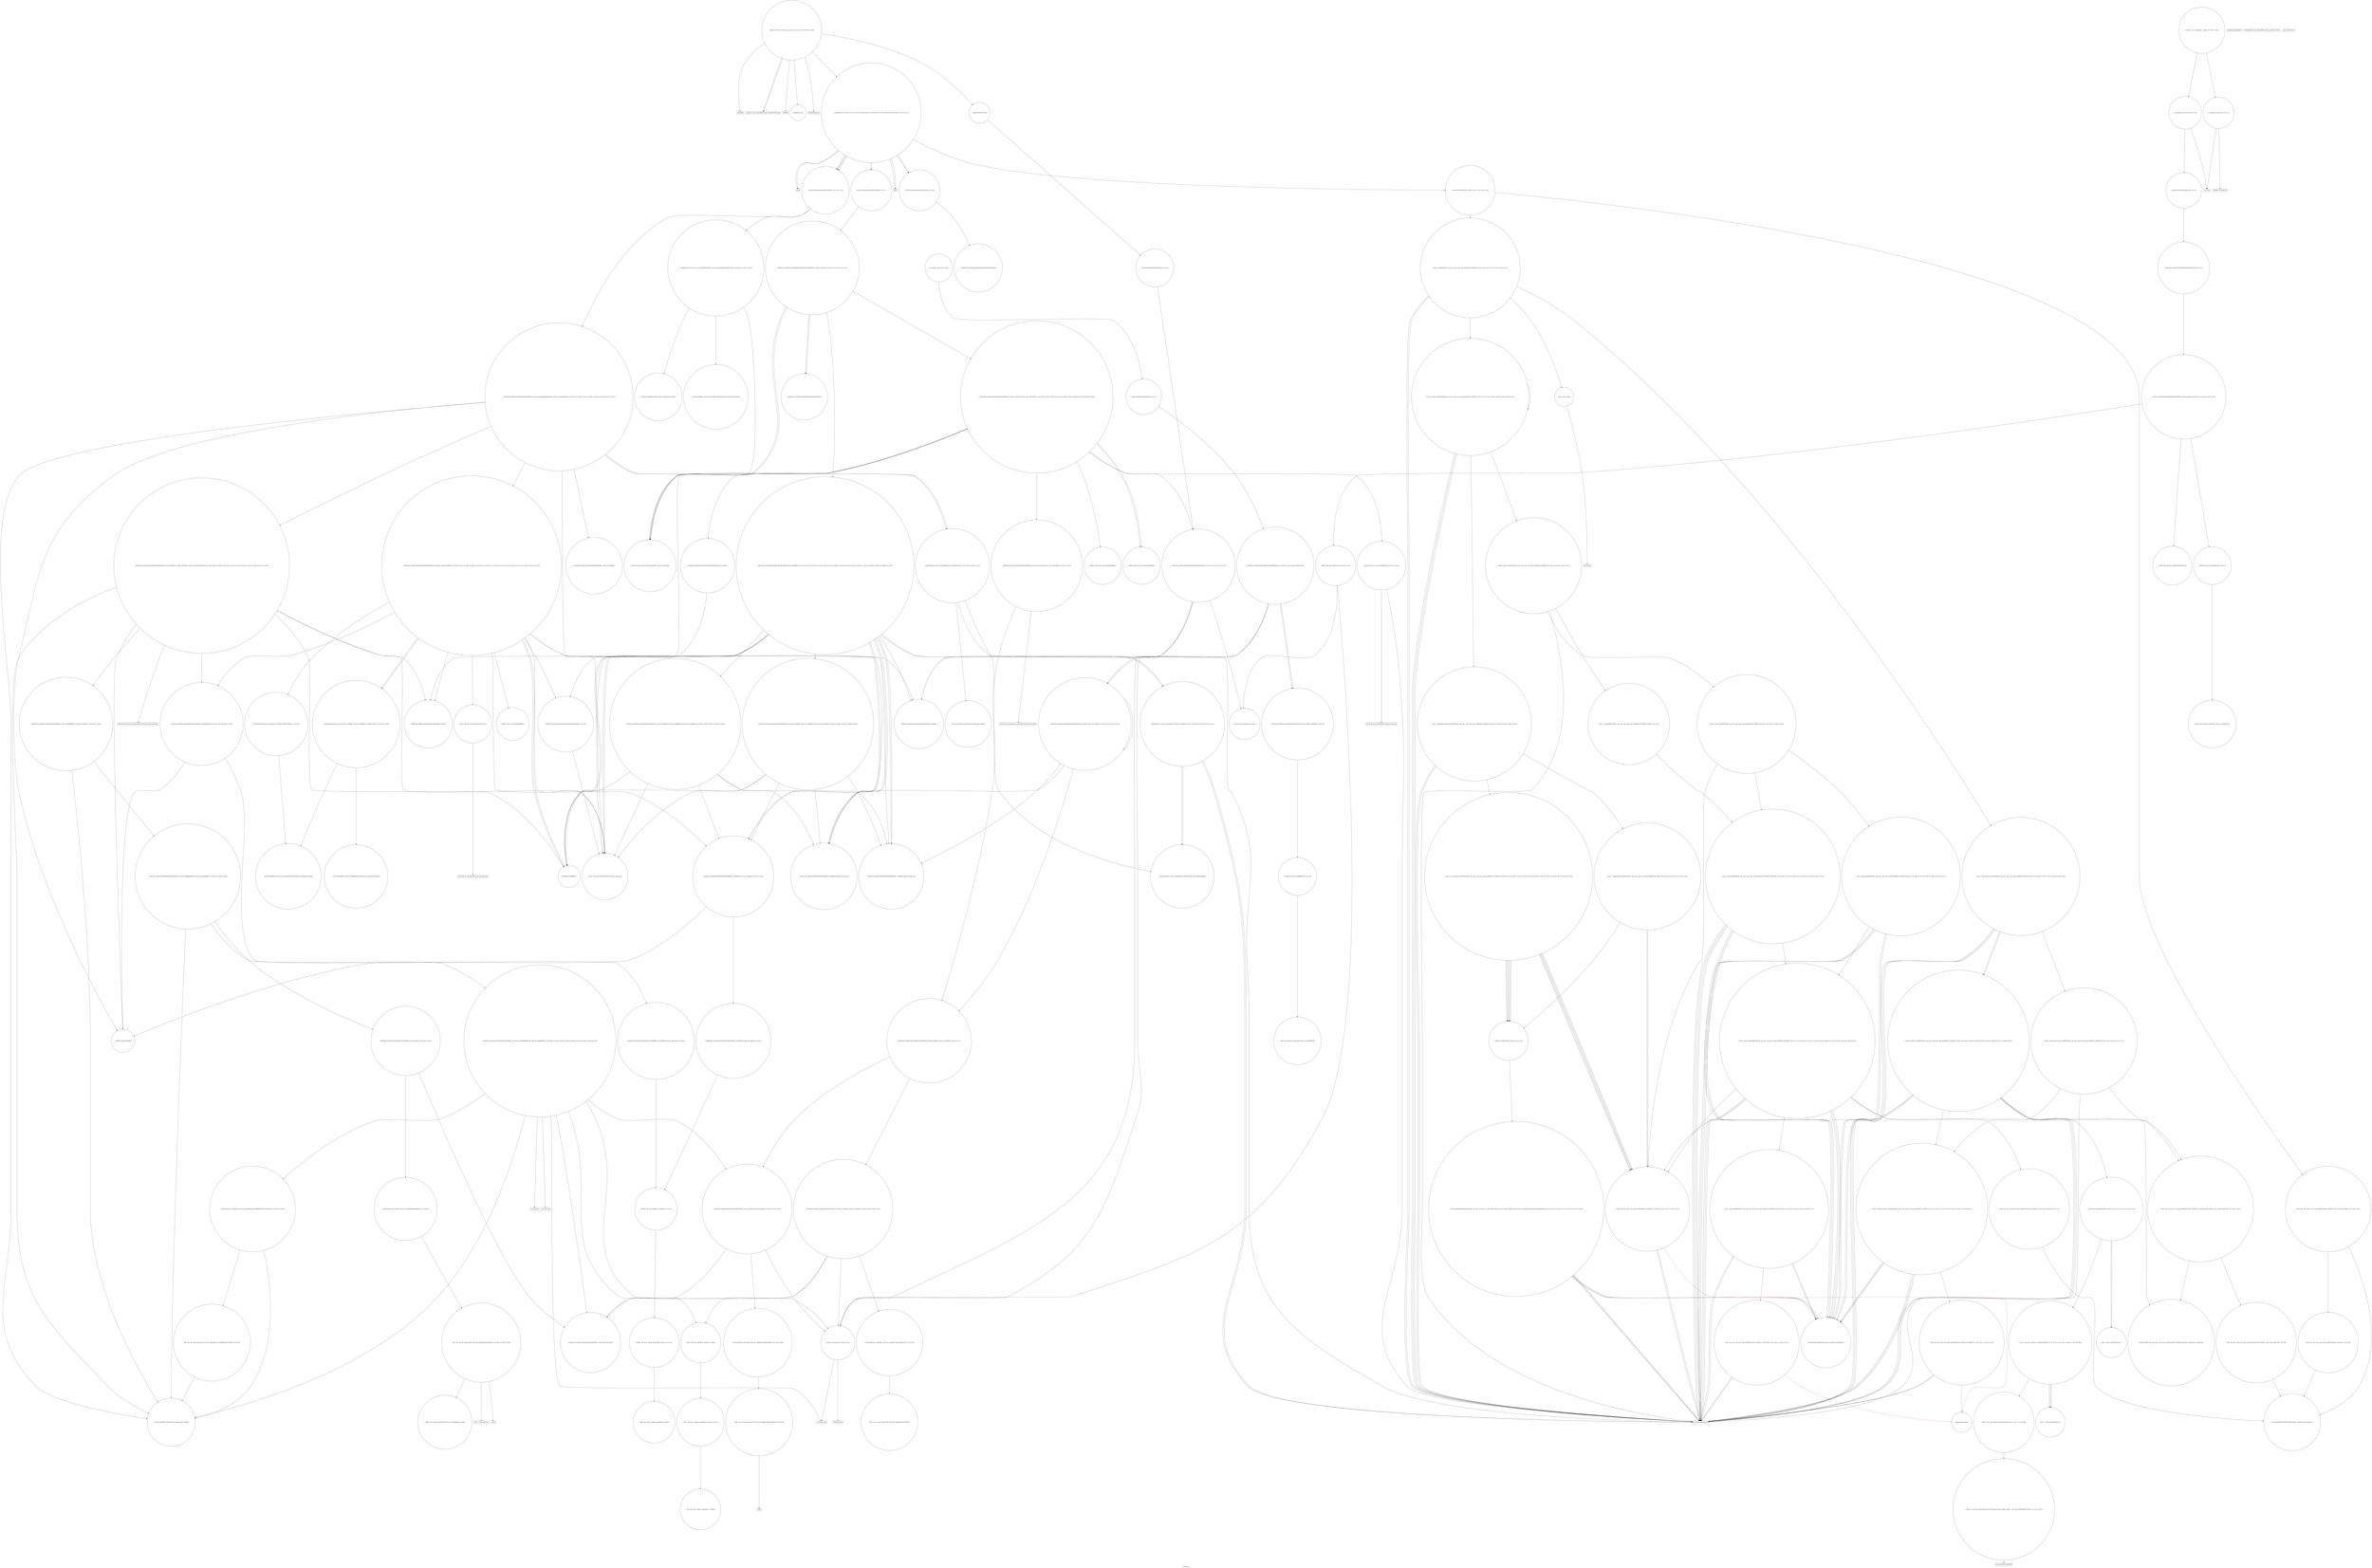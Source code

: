 digraph "Call Graph" {
	label="Call Graph";

	Node0x5582ace4de60 [shape=record,shape=circle,label="{__cxx_global_var_init|{<s0>1|<s1>2}}"];
	Node0x5582ace4de60:s0 -> Node0x5582ace4dee0[color=black];
	Node0x5582ace4de60:s1 -> Node0x5582ad24ed00[color=black];
	Node0x5582ad2528a0 [shape=record,shape=circle,label="{_ZSt12__niter_baseIP5FTimeET_S2_}"];
	Node0x5582ad24ef00 [shape=record,shape=circle,label="{_ZNSt3setIiSt4lessIiESaIiEED2Ev|{<s0>7}}"];
	Node0x5582ad24ef00:s0 -> Node0x5582ad24fd80[color=black];
	Node0x5582ad250400 [shape=record,shape=circle,label="{_ZNSt4pairISt23_Rb_tree_const_iteratorIiEbEC2IRSt17_Rb_tree_iteratorIiERbLb1EEEOT_OT0_|{<s0>203|<s1>204|<s2>205}}"];
	Node0x5582ad250400:s0 -> Node0x5582ad2550c0[color=black];
	Node0x5582ad250400:s1 -> Node0x5582ad255140[color=black];
	Node0x5582ad250400:s2 -> Node0x5582ad2551c0[color=black];
	Node0x5582ad24f280 [shape=record,shape=circle,label="{_ZSt4sortIP5FTimePFbS0_S0_EEvT_S4_T0_|{<s0>23|<s1>24}}"];
	Node0x5582ad24f280:s0 -> Node0x5582ad2518a0[color=black];
	Node0x5582ad24f280:s1 -> Node0x5582ad251820[color=black];
	Node0x5582ad250780 [shape=record,shape=circle,label="{_ZNSt17_Rb_tree_iteratorIiEC2EPSt18_Rb_tree_node_base}"];
	Node0x5582ad24f600 [shape=record,shape=Mrecord,label="{_ZStlsISt11char_traitsIcEERSt13basic_ostreamIcT_ES5_PKc}"];
	Node0x5582ad250b00 [shape=record,shape=circle,label="{_ZNSt17_Rb_tree_iteratorIiEmmEv|{<s0>237}}"];
	Node0x5582ad250b00:s0 -> Node0x5582ad250f80[color=black];
	Node0x5582ad24f980 [shape=record,shape=circle,label="{_ZNSt20_Rb_tree_key_compareISt4lessIiEEC2Ev}"];
	Node0x5582ad250e80 [shape=record,shape=circle,label="{_ZSt7forwardIRPSt13_Rb_tree_nodeIiEEOT_RNSt16remove_referenceIS4_E4typeE}"];
	Node0x5582ad24fd00 [shape=record,shape=Mrecord,label="{_ZSt9terminatev}"];
	Node0x5582ad251200 [shape=record,shape=circle,label="{_ZNSt8_Rb_treeIiiSt9_IdentityIiESt4lessIiESaIiEE11_M_get_nodeEv|{<s0>250|<s1>251}}"];
	Node0x5582ad251200:s0 -> Node0x5582ad250280[color=black];
	Node0x5582ad251200:s1 -> Node0x5582ad251300[color=black];
	Node0x5582ad250080 [shape=record,shape=circle,label="{_ZNSt8_Rb_treeIiiSt9_IdentityIiESt4lessIiESaIiEE12_M_drop_nodeEPSt13_Rb_tree_nodeIiE|{<s0>56|<s1>57}}"];
	Node0x5582ad250080:s0 -> Node0x5582ad250100[color=black];
	Node0x5582ad250080:s1 -> Node0x5582ad250180[color=black];
	Node0x5582ad254dc0 [shape=record,shape=circle,label="{_ZNSt16allocator_traitsISaISt13_Rb_tree_nodeIiEEE9constructIiJRKiEEEvRS2_PT_DpOT0_|{<s0>265|<s1>266}}"];
	Node0x5582ad254dc0:s0 -> Node0x5582ad250680[color=black];
	Node0x5582ad254dc0:s1 -> Node0x5582ad254f40[color=black];
	Node0x5582ad251420 [shape=record,shape=circle,label="{_ZN9__gnu_cxx16__aligned_membufIiE6_M_ptrEv|{<s0>67}}"];
	Node0x5582ad251420:s0 -> Node0x5582ad2514a0[color=black];
	Node0x5582ad255140 [shape=record,shape=circle,label="{_ZNSt23_Rb_tree_const_iteratorIiEC2ERKSt17_Rb_tree_iteratorIiE}"];
	Node0x5582ad2517a0 [shape=record,shape=circle,label="{_ZNSt8_Rb_treeIiiSt9_IdentityIiESt4lessIiESaIiEE5clearEv|{<s0>71|<s1>72|<s2>73|<s3>74}}"];
	Node0x5582ad2517a0:s0 -> Node0x5582ad24fe80[color=black];
	Node0x5582ad2517a0:s1 -> Node0x5582ad24fe00[color=black];
	Node0x5582ad2517a0:s2 -> Node0x5582ad24fb00[color=black];
	Node0x5582ad2517a0:s3 -> Node0x5582ad24fc00[color=black];
	Node0x5582ad2554c0 [shape=record,shape=circle,label="{_ZNSt8_Rb_treeIiiSt9_IdentityIiESt4lessIiESaIiEE14_M_upper_boundEPSt13_Rb_tree_nodeIiEPSt18_Rb_tree_node_baseRKi|{<s0>305|<s1>306|<s2>307|<s3>308|<s4>309}}"];
	Node0x5582ad2554c0:s0 -> Node0x5582ad250900[color=black];
	Node0x5582ad2554c0:s1 -> Node0x5582ad250880[color=black];
	Node0x5582ad2554c0:s2 -> Node0x5582ad250000[color=black];
	Node0x5582ad2554c0:s3 -> Node0x5582ad24ff80[color=black];
	Node0x5582ad2554c0:s4 -> Node0x5582ad250780[color=black];
	Node0x5582ad251b20 [shape=record,shape=circle,label="{_ZSt14__partial_sortIP5FTimeN9__gnu_cxx5__ops15_Iter_comp_iterIPFbS0_S0_EEEEvT_S8_S8_T0_|{<s0>95|<s1>96|<s2>97}}"];
	Node0x5582ad251b20:s0 -> Node0x5582ad251a20[color=black];
	Node0x5582ad251b20:s1 -> Node0x5582ad251c20[color=black];
	Node0x5582ad251b20:s2 -> Node0x5582ad251ca0[color=black];
	Node0x5582ad255840 [shape=record,shape=Mrecord,label="{_ZSt28_Rb_tree_rebalance_for_erasePSt18_Rb_tree_node_baseRS_}"];
	Node0x5582ad251ea0 [shape=record,shape=circle,label="{_ZSt4moveIR5FTimeEONSt16remove_referenceIT_E4typeEOS3_}"];
	Node0x5582ad252220 [shape=record,shape=circle,label="{_ZSt22__move_median_to_firstIP5FTimeN9__gnu_cxx5__ops15_Iter_comp_iterIPFbS0_S0_EEEEvT_S8_S8_S8_T0_|{<s0>140|<s1>141|<s2>142|<s3>143|<s4>144|<s5>145|<s6>146|<s7>147|<s8>148|<s9>149|<s10>150}}"];
	Node0x5582ad252220:s0 -> Node0x5582ad251da0[color=black];
	Node0x5582ad252220:s1 -> Node0x5582ad251da0[color=black];
	Node0x5582ad252220:s2 -> Node0x5582ad252320[color=black];
	Node0x5582ad252220:s3 -> Node0x5582ad251da0[color=black];
	Node0x5582ad252220:s4 -> Node0x5582ad252320[color=black];
	Node0x5582ad252220:s5 -> Node0x5582ad252320[color=black];
	Node0x5582ad252220:s6 -> Node0x5582ad251da0[color=black];
	Node0x5582ad252220:s7 -> Node0x5582ad252320[color=black];
	Node0x5582ad252220:s8 -> Node0x5582ad251da0[color=black];
	Node0x5582ad252220:s9 -> Node0x5582ad252320[color=black];
	Node0x5582ad252220:s10 -> Node0x5582ad252320[color=black];
	Node0x5582ad2525a0 [shape=record,shape=circle,label="{_ZSt13move_backwardIP5FTimeS1_ET0_T_S3_S2_|{<s0>173|<s1>174|<s2>175}}"];
	Node0x5582ad2525a0:s0 -> Node0x5582ad2527a0[color=black];
	Node0x5582ad2525a0:s1 -> Node0x5582ad2527a0[color=black];
	Node0x5582ad2525a0:s2 -> Node0x5582ad252720[color=black];
	Node0x5582ace4dee0 [shape=record,shape=Mrecord,label="{_ZNSt8ios_base4InitC1Ev}"];
	Node0x5582ad252920 [shape=record,shape=circle,label="{_ZNSt20__copy_move_backwardILb1ELb1ESt26random_access_iterator_tagE13__copy_move_bI5FTimeEEPT_PKS4_S7_S5_|{<s0>190}}"];
	Node0x5582ad252920:s0 -> Node0x5582ad2529a0[color=black];
	Node0x5582ad24ef80 [shape=record,shape=circle,label="{_Z8comparez5FTimeS_}"];
	Node0x5582ad250480 [shape=record,shape=circle,label="{_ZNSt8_Rb_treeIiiSt9_IdentityIiESt4lessIiESaIiEE24_M_get_insert_unique_posERKi|{<s0>206|<s1>207|<s2>208|<s3>209|<s4>210|<s5>211|<s6>212|<s7>213|<s8>214|<s9>215|<s10>216|<s11>217|<s12>218|<s13>219|<s14>220}}"];
	Node0x5582ad250480:s0 -> Node0x5582ad24fe80[color=black];
	Node0x5582ad250480:s1 -> Node0x5582ad250800[color=black];
	Node0x5582ad250480:s2 -> Node0x5582ad250900[color=black];
	Node0x5582ad250480:s3 -> Node0x5582ad250880[color=black];
	Node0x5582ad250480:s4 -> Node0x5582ad250000[color=black];
	Node0x5582ad250480:s5 -> Node0x5582ad24ff80[color=black];
	Node0x5582ad250480:s6 -> Node0x5582ad250780[color=black];
	Node0x5582ad250480:s7 -> Node0x5582ad250a00[color=black];
	Node0x5582ad250480:s8 -> Node0x5582ad250980[color=black];
	Node0x5582ad250480:s9 -> Node0x5582ad250a80[color=black];
	Node0x5582ad250480:s10 -> Node0x5582ad250b00[color=black];
	Node0x5582ad250480:s11 -> Node0x5582ad250b80[color=black];
	Node0x5582ad250480:s12 -> Node0x5582ad250880[color=black];
	Node0x5582ad250480:s13 -> Node0x5582ad250a80[color=black];
	Node0x5582ad250480:s14 -> Node0x5582ad250c00[color=black];
	Node0x5582ad24f300 [shape=record,shape=circle,label="{_ZNSt3setIiSt4lessIiESaIiEE6insertERKi|{<s0>25|<s1>26}}"];
	Node0x5582ad24f300:s0 -> Node0x5582ad250380[color=black];
	Node0x5582ad24f300:s1 -> Node0x5582ad250400[color=black];
	Node0x5582ad250800 [shape=record,shape=circle,label="{_ZNSt8_Rb_treeIiiSt9_IdentityIiESt4lessIiESaIiEE6_M_endEv}"];
	Node0x5582ad24f680 [shape=record,shape=Mrecord,label="{_ZNSolsEi}"];
	Node0x5582ad250b80 [shape=record,shape=circle,label="{_ZNSt8_Rb_treeIiiSt9_IdentityIiESt4lessIiESaIiEE6_S_keyEPKSt18_Rb_tree_node_base|{<s0>238|<s1>239}}"];
	Node0x5582ad250b80:s0 -> Node0x5582ad251000[color=black];
	Node0x5582ad250b80:s1 -> Node0x5582ad250500[color=black];
	Node0x5582ad24fa00 [shape=record,shape=circle,label="{_ZNSt15_Rb_tree_headerC2Ev|{<s0>42|<s1>43}}"];
	Node0x5582ad24fa00:s0 -> Node0x5582ad24fb00[color=black];
	Node0x5582ad24fa00:s1 -> Node0x5582ad24fc00[color=black];
	Node0x5582ad250f00 [shape=record,shape=circle,label="{_ZSt7forwardIRPSt18_Rb_tree_node_baseEOT_RNSt16remove_referenceIS3_E4typeE}"];
	Node0x5582ad24fd80 [shape=record,shape=circle,label="{_ZNSt8_Rb_treeIiiSt9_IdentityIiESt4lessIiESaIiEED2Ev|{<s0>46|<s1>47|<s2>48|<s3>49|<s4>50}}"];
	Node0x5582ad24fd80:s0 -> Node0x5582ad24fe80[color=black];
	Node0x5582ad24fd80:s1 -> Node0x5582ad24fe00[color=black];
	Node0x5582ad24fd80:s2 -> Node0x5582ad24ff00[color=black];
	Node0x5582ad24fd80:s3 -> Node0x5582ad24ff00[color=black];
	Node0x5582ad24fd80:s4 -> Node0x5582ad24fc00[color=black];
	Node0x5582ad251280 [shape=record,shape=circle,label="{_ZNSt8_Rb_treeIiiSt9_IdentityIiESt4lessIiESaIiEE17_M_construct_nodeIJRKiEEEvPSt13_Rb_tree_nodeIiEDpOT_|{<s0>252|<s1>253|<s2>254|<s3>255|<s4>256|<s5>257|<s6>258|<s7>259|<s8>260}}"];
	Node0x5582ad251280:s0 -> Node0x5582ad250280[color=black];
	Node0x5582ad251280:s1 -> Node0x5582ad250300[color=black];
	Node0x5582ad251280:s2 -> Node0x5582ad250680[color=black];
	Node0x5582ad251280:s3 -> Node0x5582ad254dc0[color=black];
	Node0x5582ad251280:s4 -> Node0x5582ad24fc80[color=black];
	Node0x5582ad251280:s5 -> Node0x5582ad250180[color=black];
	Node0x5582ad251280:s6 -> Node0x5582ad254e40[color=black];
	Node0x5582ad251280:s7 -> Node0x5582ad254ec0[color=black];
	Node0x5582ad251280:s8 -> Node0x5582ad24fc00[color=black];
	Node0x5582ad250100 [shape=record,shape=circle,label="{_ZNSt8_Rb_treeIiiSt9_IdentityIiESt4lessIiESaIiEE15_M_destroy_nodeEPSt13_Rb_tree_nodeIiE|{<s0>58|<s1>59|<s2>60|<s3>61}}"];
	Node0x5582ad250100:s0 -> Node0x5582ad250280[color=black];
	Node0x5582ad250100:s1 -> Node0x5582ad250300[color=black];
	Node0x5582ad250100:s2 -> Node0x5582ad250200[color=black];
	Node0x5582ad250100:s3 -> Node0x5582ad24fc00[color=black];
	Node0x5582ad254e40 [shape=record,shape=Mrecord,label="{__cxa_rethrow}"];
	Node0x5582ad2514a0 [shape=record,shape=circle,label="{_ZN9__gnu_cxx16__aligned_membufIiE7_M_addrEv}"];
	Node0x5582ad2551c0 [shape=record,shape=circle,label="{_ZSt7forwardIRbEOT_RNSt16remove_referenceIS1_E4typeE}"];
	Node0x5582ad251820 [shape=record,shape=circle,label="{_ZSt6__sortIP5FTimeN9__gnu_cxx5__ops15_Iter_comp_iterIPFbS0_S0_EEEEvT_S8_T0_|{<s0>75|<s1>76|<s2>77|<s3>78|<s4>79}}"];
	Node0x5582ad251820:s0 -> Node0x5582ad2519a0[color=black];
	Node0x5582ad251820:s1 -> Node0x5582ad251a20[color=black];
	Node0x5582ad251820:s2 -> Node0x5582ad251920[color=black];
	Node0x5582ad251820:s3 -> Node0x5582ad251a20[color=black];
	Node0x5582ad251820:s4 -> Node0x5582ad251aa0[color=black];
	Node0x5582ad255540 [shape=record,shape=circle,label="{_ZNSt4pairISt17_Rb_tree_iteratorIiES1_EC2IS1_S1_Lb1EEEOT_OT0_|{<s0>310|<s1>311|<s2>312|<s3>313}}"];
	Node0x5582ad255540:s0 -> Node0x5582ad254fc0[color=black];
	Node0x5582ad255540:s1 -> Node0x5582ad251a20[color=black];
	Node0x5582ad255540:s2 -> Node0x5582ad254fc0[color=black];
	Node0x5582ad255540:s3 -> Node0x5582ad251a20[color=black];
	Node0x5582ad251ba0 [shape=record,shape=circle,label="{_ZSt27__unguarded_partition_pivotIP5FTimeN9__gnu_cxx5__ops15_Iter_comp_iterIPFbS0_S0_EEEET_S8_S8_T0_|{<s0>98|<s1>99|<s2>100|<s3>101}}"];
	Node0x5582ad251ba0:s0 -> Node0x5582ad251a20[color=black];
	Node0x5582ad251ba0:s1 -> Node0x5582ad252220[color=black];
	Node0x5582ad251ba0:s2 -> Node0x5582ad251a20[color=black];
	Node0x5582ad251ba0:s3 -> Node0x5582ad2522a0[color=black];
	Node0x5582ad2558c0 [shape=record,shape=Mrecord,label="{_ZSt18_Rb_tree_incrementPKSt18_Rb_tree_node_base}"];
	Node0x5582ad251f20 [shape=record,shape=circle,label="{_ZSt13__adjust_heapIP5FTimelS0_N9__gnu_cxx5__ops15_Iter_comp_iterIPFbS0_S0_EEEEvT_T0_S9_T1_T2_|{<s0>122|<s1>123|<s2>124|<s3>125|<s4>126|<s5>127|<s6>128|<s7>129|<s8>130|<s9>131}}"];
	Node0x5582ad251f20:s0 -> Node0x5582ad251da0[color=black];
	Node0x5582ad251f20:s1 -> Node0x5582ad251ea0[color=black];
	Node0x5582ad251f20:s2 -> Node0x5582ad251a20[color=black];
	Node0x5582ad251f20:s3 -> Node0x5582ad251ea0[color=black];
	Node0x5582ad251f20:s4 -> Node0x5582ad251a20[color=black];
	Node0x5582ad251f20:s5 -> Node0x5582ad251fa0[color=black];
	Node0x5582ad251f20:s6 -> Node0x5582ad252020[color=black];
	Node0x5582ad251f20:s7 -> Node0x5582ad251ea0[color=black];
	Node0x5582ad251f20:s8 -> Node0x5582ad251a20[color=black];
	Node0x5582ad251f20:s9 -> Node0x5582ad2520a0[color=black];
	Node0x5582ad2522a0 [shape=record,shape=circle,label="{_ZSt21__unguarded_partitionIP5FTimeN9__gnu_cxx5__ops15_Iter_comp_iterIPFbS0_S0_EEEET_S8_S8_S8_T0_|{<s0>151|<s1>152|<s2>153}}"];
	Node0x5582ad2522a0:s0 -> Node0x5582ad251da0[color=black];
	Node0x5582ad2522a0:s1 -> Node0x5582ad251da0[color=black];
	Node0x5582ad2522a0:s2 -> Node0x5582ad252320[color=black];
	Node0x5582ad252620 [shape=record,shape=circle,label="{_ZSt25__unguarded_linear_insertIP5FTimeN9__gnu_cxx5__ops14_Val_comp_iterIPFbS0_S0_EEEEvT_T0_|{<s0>176|<s1>177|<s2>178|<s3>179|<s4>180|<s5>181|<s6>182}}"];
	Node0x5582ad252620:s0 -> Node0x5582ad251ea0[color=black];
	Node0x5582ad252620:s1 -> Node0x5582ad251a20[color=black];
	Node0x5582ad252620:s2 -> Node0x5582ad252a20[color=black];
	Node0x5582ad252620:s3 -> Node0x5582ad251ea0[color=black];
	Node0x5582ad252620:s4 -> Node0x5582ad251a20[color=black];
	Node0x5582ad252620:s5 -> Node0x5582ad251ea0[color=black];
	Node0x5582ad252620:s6 -> Node0x5582ad251a20[color=black];
	Node0x5582ad24ec80 [shape=record,shape=Mrecord,label="{_ZNSt8ios_base4InitD1Ev}"];
	Node0x5582ad2529a0 [shape=record,shape=Mrecord,label="{llvm.memmove.p0i8.p0i8.i64}"];
	Node0x5582ad24f000 [shape=record,shape=circle,label="{_Z10preprocessv}"];
	Node0x5582ad250500 [shape=record,shape=circle,label="{_ZNKSt9_IdentityIiEclERKi}"];
	Node0x5582ad24f380 [shape=record,shape=Mrecord,label="{printf}"];
	Node0x5582ad250880 [shape=record,shape=circle,label="{_ZNKSt4lessIiEclERKiS2_}"];
	Node0x5582ad24f700 [shape=record,shape=Mrecord,label="{_ZNSolsEPFRSoS_E}"];
	Node0x5582ad250c00 [shape=record,shape=circle,label="{_ZNSt4pairIPSt18_Rb_tree_node_baseS1_EC2IRS1_Lb1EEEOT_RKS1_|{<s0>240}}"];
	Node0x5582ad250c00:s0 -> Node0x5582ad250f00[color=black];
	Node0x5582ad24fa80 [shape=record,shape=circle,label="{_ZN9__gnu_cxx13new_allocatorISt13_Rb_tree_nodeIiEEC2Ev}"];
	Node0x5582ad250f80 [shape=record,shape=Mrecord,label="{_ZSt18_Rb_tree_decrementPSt18_Rb_tree_node_base}"];
	Node0x5582ad24fe00 [shape=record,shape=circle,label="{_ZNSt8_Rb_treeIiiSt9_IdentityIiESt4lessIiESaIiEE8_M_eraseEPSt13_Rb_tree_nodeIiE|{<s0>51|<s1>52|<s2>53|<s3>54}}"];
	Node0x5582ad24fe00:s0 -> Node0x5582ad24ff80[color=black];
	Node0x5582ad24fe00:s1 -> Node0x5582ad24fe00[color=black];
	Node0x5582ad24fe00:s2 -> Node0x5582ad250000[color=black];
	Node0x5582ad24fe00:s3 -> Node0x5582ad250080[color=black];
	Node0x5582ad251300 [shape=record,shape=circle,label="{_ZNSt16allocator_traitsISaISt13_Rb_tree_nodeIiEEE8allocateERS2_m|{<s0>261}}"];
	Node0x5582ad251300:s0 -> Node0x5582ad254bc0[color=black];
	Node0x5582ad250180 [shape=record,shape=circle,label="{_ZNSt8_Rb_treeIiiSt9_IdentityIiESt4lessIiESaIiEE11_M_put_nodeEPSt13_Rb_tree_nodeIiE|{<s0>62|<s1>63|<s2>64}}"];
	Node0x5582ad250180:s0 -> Node0x5582ad250280[color=black];
	Node0x5582ad250180:s1 -> Node0x5582ad251520[color=black];
	Node0x5582ad250180:s2 -> Node0x5582ad24fc00[color=black];
	Node0x5582ad254ec0 [shape=record,shape=Mrecord,label="{__cxa_end_catch}"];
	Node0x5582ad251520 [shape=record,shape=circle,label="{_ZNSt16allocator_traitsISaISt13_Rb_tree_nodeIiEEE10deallocateERS2_PS1_m|{<s0>68}}"];
	Node0x5582ad251520:s0 -> Node0x5582ad2515a0[color=black];
	Node0x5582ad255240 [shape=record,shape=circle,label="{_ZNSt8_Rb_treeIiiSt9_IdentityIiESt4lessIiESaIiEE5eraseERKi|{<s0>268|<s1>269|<s2>270|<s3>271|<s4>272|<s5>273}}"];
	Node0x5582ad255240:s0 -> Node0x5582ad2552c0[color=black];
	Node0x5582ad255240:s1 -> Node0x5582ad255340[color=black];
	Node0x5582ad255240:s2 -> Node0x5582ad255140[color=black];
	Node0x5582ad255240:s3 -> Node0x5582ad255140[color=black];
	Node0x5582ad255240:s4 -> Node0x5582ad2553c0[color=black];
	Node0x5582ad255240:s5 -> Node0x5582ad255340[color=black];
	Node0x5582ad2518a0 [shape=record,shape=circle,label="{_ZN9__gnu_cxx5__ops16__iter_comp_iterIPFb5FTimeS2_EEENS0_15_Iter_comp_iterIT_EES6_|{<s0>80|<s1>81}}"];
	Node0x5582ad2518a0:s0 -> Node0x5582ad252120[color=black];
	Node0x5582ad2518a0:s1 -> Node0x5582ad252b20[color=black];
	Node0x5582ad2555c0 [shape=record,shape=circle,label="{_ZNKSt23_Rb_tree_const_iteratorIiEeqERKS0_}"];
	Node0x5582ad251c20 [shape=record,shape=circle,label="{_ZSt13__heap_selectIP5FTimeN9__gnu_cxx5__ops15_Iter_comp_iterIPFbS0_S0_EEEEvT_S8_S8_T0_|{<s0>102|<s1>103|<s2>104}}"];
	Node0x5582ad251c20:s0 -> Node0x5582ad251d20[color=black];
	Node0x5582ad251c20:s1 -> Node0x5582ad251da0[color=black];
	Node0x5582ad251c20:s2 -> Node0x5582ad251e20[color=black];
	Node0x5582ad255940 [shape=record,shape=circle,label="{_ZNKSt8_Rb_treeIiiSt9_IdentityIiESt4lessIiESaIiEE5emptyEv}"];
	Node0x5582ad251fa0 [shape=record,shape=circle,label="{_ZSt4moveIRN9__gnu_cxx5__ops15_Iter_comp_iterIPFb5FTimeS3_EEEEONSt16remove_referenceIT_E4typeEOS9_}"];
	Node0x5582ad252320 [shape=record,shape=circle,label="{_ZSt9iter_swapIP5FTimeS1_EvT_T0_|{<s0>154}}"];
	Node0x5582ad252320:s0 -> Node0x5582ad2523a0[color=black];
	Node0x5582ad2526a0 [shape=record,shape=circle,label="{_ZN9__gnu_cxx5__ops15__val_comp_iterIPFb5FTimeS2_EEENS0_14_Val_comp_iterIT_EENS0_15_Iter_comp_iterIS6_EE|{<s0>183|<s1>184}}"];
	Node0x5582ad2526a0:s0 -> Node0x5582ad251fa0[color=black];
	Node0x5582ad2526a0:s1 -> Node0x5582ad252aa0[color=black];
	Node0x5582ad24ed00 [shape=record,shape=Mrecord,label="{__cxa_atexit}"];
	Node0x5582ad252a20 [shape=record,shape=circle,label="{_ZN9__gnu_cxx5__ops14_Val_comp_iterIPFb5FTimeS2_EEclIS2_PS2_EEbRT_T0_|{<s0>191|<s1>192|<s2>323}}"];
	Node0x5582ad252a20:s0 -> Node0x5582ad251a20[color=black];
	Node0x5582ad252a20:s1 -> Node0x5582ad251a20[color=black];
	Node0x5582ad252a20:s2 -> Node0x5582ad24ef80[color=red];
	Node0x5582ad24f080 [shape=record,shape=circle,label="{_Z9clearVarsv|{<s0>8}}"];
	Node0x5582ad24f080:s0 -> Node0x5582ad24f100[color=black];
	Node0x5582ad250580 [shape=record,shape=circle,label="{_ZNSt8_Rb_treeIiiSt9_IdentityIiESt4lessIiESaIiEE11_Alloc_nodeC2ERS5_}"];
	Node0x5582ad24f400 [shape=record,shape=circle,label="{_ZNSt3setIiSt4lessIiESaIiEE5eraseERKi|{<s0>27}}"];
	Node0x5582ad24f400:s0 -> Node0x5582ad255240[color=black];
	Node0x5582ad250900 [shape=record,shape=circle,label="{_ZNSt8_Rb_treeIiiSt9_IdentityIiESt4lessIiESaIiEE6_S_keyEPKSt13_Rb_tree_nodeIiE|{<s0>232|<s1>233}}"];
	Node0x5582ad250900:s0 -> Node0x5582ad250c80[color=black];
	Node0x5582ad250900:s1 -> Node0x5582ad250500[color=black];
	Node0x5582ad24f780 [shape=record,shape=Mrecord,label="{_ZSt4endlIcSt11char_traitsIcEERSt13basic_ostreamIT_T0_ES6_}"];
	Node0x5582ad250c80 [shape=record,shape=circle,label="{_ZNSt8_Rb_treeIiiSt9_IdentityIiESt4lessIiESaIiEE8_S_valueEPKSt13_Rb_tree_nodeIiE|{<s0>241}}"];
	Node0x5582ad250c80:s0 -> Node0x5582ad250d00[color=black];
	Node0x5582ad24fb00 [shape=record,shape=circle,label="{_ZNSt15_Rb_tree_header8_M_resetEv}"];
	Node0x5582ad251000 [shape=record,shape=circle,label="{_ZNSt8_Rb_treeIiiSt9_IdentityIiESt4lessIiESaIiEE8_S_valueEPKSt18_Rb_tree_node_base|{<s0>244}}"];
	Node0x5582ad251000:s0 -> Node0x5582ad250d00[color=black];
	Node0x5582ad24fe80 [shape=record,shape=circle,label="{_ZNSt8_Rb_treeIiiSt9_IdentityIiESt4lessIiESaIiEE8_M_beginEv}"];
	Node0x5582ad254bc0 [shape=record,shape=circle,label="{_ZN9__gnu_cxx13new_allocatorISt13_Rb_tree_nodeIiEE8allocateEmPKv|{<s0>262|<s1>263|<s2>264}}"];
	Node0x5582ad254bc0:s0 -> Node0x5582ad254c40[color=black];
	Node0x5582ad254bc0:s1 -> Node0x5582ad254cc0[color=black];
	Node0x5582ad254bc0:s2 -> Node0x5582ad254d40[color=black];
	Node0x5582ad250200 [shape=record,shape=circle,label="{_ZNSt16allocator_traitsISaISt13_Rb_tree_nodeIiEEE7destroyIiEEvRS2_PT_|{<s0>65}}"];
	Node0x5582ad250200:s0 -> Node0x5582ad2513a0[color=black];
	Node0x5582ad254f40 [shape=record,shape=circle,label="{_ZN9__gnu_cxx13new_allocatorISt13_Rb_tree_nodeIiEE9constructIiJRKiEEEvPT_DpOT0_|{<s0>267}}"];
	Node0x5582ad254f40:s0 -> Node0x5582ad250680[color=black];
	Node0x5582ad2515a0 [shape=record,shape=circle,label="{_ZN9__gnu_cxx13new_allocatorISt13_Rb_tree_nodeIiEE10deallocateEPS2_m|{<s0>69}}"];
	Node0x5582ad2515a0:s0 -> Node0x5582ad251620[color=black];
	Node0x5582ad2552c0 [shape=record,shape=circle,label="{_ZNSt8_Rb_treeIiiSt9_IdentityIiESt4lessIiESaIiEE11equal_rangeERKi|{<s0>274|<s1>275|<s2>276|<s3>277|<s4>278|<s5>279|<s6>280|<s7>281|<s8>282|<s9>283|<s10>284|<s11>285|<s12>286|<s13>287|<s14>288|<s15>289}}"];
	Node0x5582ad2552c0:s0 -> Node0x5582ad24fe80[color=black];
	Node0x5582ad2552c0:s1 -> Node0x5582ad250800[color=black];
	Node0x5582ad2552c0:s2 -> Node0x5582ad250900[color=black];
	Node0x5582ad2552c0:s3 -> Node0x5582ad250880[color=black];
	Node0x5582ad2552c0:s4 -> Node0x5582ad24ff80[color=black];
	Node0x5582ad2552c0:s5 -> Node0x5582ad250900[color=black];
	Node0x5582ad2552c0:s6 -> Node0x5582ad250880[color=black];
	Node0x5582ad2552c0:s7 -> Node0x5582ad250000[color=black];
	Node0x5582ad2552c0:s8 -> Node0x5582ad250000[color=black];
	Node0x5582ad2552c0:s9 -> Node0x5582ad24ff80[color=black];
	Node0x5582ad2552c0:s10 -> Node0x5582ad255440[color=black];
	Node0x5582ad2552c0:s11 -> Node0x5582ad2554c0[color=black];
	Node0x5582ad2552c0:s12 -> Node0x5582ad255540[color=black];
	Node0x5582ad2552c0:s13 -> Node0x5582ad250780[color=black];
	Node0x5582ad2552c0:s14 -> Node0x5582ad250780[color=black];
	Node0x5582ad2552c0:s15 -> Node0x5582ad255540[color=black];
	Node0x5582ad251920 [shape=record,shape=circle,label="{_ZSt16__introsort_loopIP5FTimelN9__gnu_cxx5__ops15_Iter_comp_iterIPFbS0_S0_EEEEvT_S8_T0_T1_|{<s0>82|<s1>83|<s2>84|<s3>85|<s4>86|<s5>87}}"];
	Node0x5582ad251920:s0 -> Node0x5582ad251a20[color=black];
	Node0x5582ad251920:s1 -> Node0x5582ad251b20[color=black];
	Node0x5582ad251920:s2 -> Node0x5582ad251a20[color=black];
	Node0x5582ad251920:s3 -> Node0x5582ad251ba0[color=black];
	Node0x5582ad251920:s4 -> Node0x5582ad251a20[color=black];
	Node0x5582ad251920:s5 -> Node0x5582ad251920[color=black];
	Node0x5582ad255640 [shape=record,shape=circle,label="{_ZNSt8_Rb_treeIiiSt9_IdentityIiESt4lessIiESaIiEE3endEv|{<s0>314}}"];
	Node0x5582ad255640:s0 -> Node0x5582ad250780[color=black];
	Node0x5582ad251ca0 [shape=record,shape=circle,label="{_ZSt11__sort_heapIP5FTimeN9__gnu_cxx5__ops15_Iter_comp_iterIPFbS0_S0_EEEEvT_S8_RT0_|{<s0>105}}"];
	Node0x5582ad251ca0:s0 -> Node0x5582ad251e20[color=black];
	Node0x5582ad2559c0 [shape=record,shape=circle,label="{_GLOBAL__sub_I_Plagapong_2_1.cpp|{<s0>319|<s1>320}}"];
	Node0x5582ad2559c0:s0 -> Node0x5582ace4de60[color=black];
	Node0x5582ad2559c0:s1 -> Node0x5582ad24ed80[color=black];
	Node0x5582ad252020 [shape=record,shape=circle,label="{_ZN9__gnu_cxx5__ops14_Iter_comp_valIPFb5FTimeS2_EEC2EONS0_15_Iter_comp_iterIS4_EE|{<s0>132}}"];
	Node0x5582ad252020:s0 -> Node0x5582ad252120[color=black];
	Node0x5582ad2523a0 [shape=record,shape=circle,label="{_ZSt4swapI5FTimeENSt9enable_ifIXsr6__and_ISt6__not_ISt15__is_tuple_likeIT_EESt21is_move_constructibleIS4_ESt18is_move_assignableIS4_EEE5valueEvE4typeERS4_SD_|{<s0>155|<s1>156|<s2>157|<s3>158|<s4>159|<s5>160}}"];
	Node0x5582ad2523a0:s0 -> Node0x5582ad251ea0[color=black];
	Node0x5582ad2523a0:s1 -> Node0x5582ad251a20[color=black];
	Node0x5582ad2523a0:s2 -> Node0x5582ad251ea0[color=black];
	Node0x5582ad2523a0:s3 -> Node0x5582ad251a20[color=black];
	Node0x5582ad2523a0:s4 -> Node0x5582ad251ea0[color=black];
	Node0x5582ad2523a0:s5 -> Node0x5582ad251a20[color=black];
	Node0x5582ad252720 [shape=record,shape=circle,label="{_ZSt23__copy_move_backward_a2ILb1EP5FTimeS1_ET1_T0_S3_S2_|{<s0>185|<s1>186|<s2>187|<s3>188}}"];
	Node0x5582ad252720:s0 -> Node0x5582ad2528a0[color=black];
	Node0x5582ad252720:s1 -> Node0x5582ad2528a0[color=black];
	Node0x5582ad252720:s2 -> Node0x5582ad2528a0[color=black];
	Node0x5582ad252720:s3 -> Node0x5582ad252820[color=black];
	Node0x5582ad24ed80 [shape=record,shape=circle,label="{__cxx_global_var_init.1|{<s0>3|<s1>4}}"];
	Node0x5582ad24ed80:s0 -> Node0x5582ad24ee00[color=black];
	Node0x5582ad24ed80:s1 -> Node0x5582ad24ed00[color=black];
	Node0x5582ad252aa0 [shape=record,shape=circle,label="{_ZN9__gnu_cxx5__ops14_Val_comp_iterIPFb5FTimeS2_EEC2EONS0_15_Iter_comp_iterIS4_EE|{<s0>193}}"];
	Node0x5582ad252aa0:s0 -> Node0x5582ad252120[color=black];
	Node0x5582ad24f100 [shape=record,shape=circle,label="{_ZNSt3setIiSt4lessIiESaIiEE5clearEv|{<s0>9}}"];
	Node0x5582ad24f100:s0 -> Node0x5582ad2517a0[color=black];
	Node0x5582ad250600 [shape=record,shape=circle,label="{_ZNSt8_Rb_treeIiiSt9_IdentityIiESt4lessIiESaIiEE10_M_insert_IRKiNS5_11_Alloc_nodeEEESt17_Rb_tree_iteratorIiEPSt18_Rb_tree_node_baseSD_OT_RT0_|{<s0>221|<s1>222|<s2>223|<s3>224|<s4>225|<s5>226|<s6>227|<s7>228}}"];
	Node0x5582ad250600:s0 -> Node0x5582ad250800[color=black];
	Node0x5582ad250600:s1 -> Node0x5582ad250500[color=black];
	Node0x5582ad250600:s2 -> Node0x5582ad250b80[color=black];
	Node0x5582ad250600:s3 -> Node0x5582ad250880[color=black];
	Node0x5582ad250600:s4 -> Node0x5582ad250680[color=black];
	Node0x5582ad250600:s5 -> Node0x5582ad251080[color=black];
	Node0x5582ad250600:s6 -> Node0x5582ad251100[color=black];
	Node0x5582ad250600:s7 -> Node0x5582ad250780[color=black];
	Node0x5582ad24f480 [shape=record,shape=circle,label="{_ZNKSt3setIiSt4lessIiESaIiEE5emptyEv|{<s0>28}}"];
	Node0x5582ad24f480:s0 -> Node0x5582ad255940[color=black];
	Node0x5582ad250980 [shape=record,shape=circle,label="{_ZNKSt17_Rb_tree_iteratorIiEeqERKS0_}"];
	Node0x5582ad24f800 [shape=record,shape=circle,label="{_ZNSt8_Rb_treeIiiSt9_IdentityIiESt4lessIiESaIiEEC2Ev|{<s0>37}}"];
	Node0x5582ad24f800:s0 -> Node0x5582ad24f880[color=black];
	Node0x5582ad250d00 [shape=record,shape=circle,label="{_ZNKSt13_Rb_tree_nodeIiE9_M_valptrEv|{<s0>242}}"];
	Node0x5582ad250d00:s0 -> Node0x5582ad250d80[color=black];
	Node0x5582ad24fb80 [shape=record,shape=Mrecord,label="{__gxx_personality_v0}"];
	Node0x5582ad251080 [shape=record,shape=circle,label="{_ZNKSt8_Rb_treeIiiSt9_IdentityIiESt4lessIiESaIiEE11_Alloc_nodeclIRKiEEPSt13_Rb_tree_nodeIiEOT_|{<s0>245|<s1>246}}"];
	Node0x5582ad251080:s0 -> Node0x5582ad250680[color=black];
	Node0x5582ad251080:s1 -> Node0x5582ad251180[color=black];
	Node0x5582ad24ff00 [shape=record,shape=circle,label="{_ZNSt8_Rb_treeIiiSt9_IdentityIiESt4lessIiESaIiEE13_Rb_tree_implIS3_Lb1EED2Ev|{<s0>55}}"];
	Node0x5582ad24ff00:s0 -> Node0x5582ad2516a0[color=black];
	Node0x5582ad254c40 [shape=record,shape=circle,label="{_ZNK9__gnu_cxx13new_allocatorISt13_Rb_tree_nodeIiEE8max_sizeEv}"];
	Node0x5582ad250280 [shape=record,shape=circle,label="{_ZNSt8_Rb_treeIiiSt9_IdentityIiESt4lessIiESaIiEE21_M_get_Node_allocatorEv}"];
	Node0x5582ad254fc0 [shape=record,shape=circle,label="{_ZSt7forwardISt17_Rb_tree_iteratorIiEEOT_RNSt16remove_referenceIS2_E4typeE}"];
	Node0x5582ad251620 [shape=record,shape=Mrecord,label="{_ZdlPv}"];
	Node0x5582ad255340 [shape=record,shape=circle,label="{_ZNKSt8_Rb_treeIiiSt9_IdentityIiESt4lessIiESaIiEE4sizeEv}"];
	Node0x5582ad2519a0 [shape=record,shape=circle,label="{_ZSt4__lgl|{<s0>88}}"];
	Node0x5582ad2519a0:s0 -> Node0x5582ad252420[color=black];
	Node0x5582ad2556c0 [shape=record,shape=circle,label="{_ZNKSt23_Rb_tree_const_iteratorIiEneERKS0_}"];
	Node0x5582ad251d20 [shape=record,shape=circle,label="{_ZSt11__make_heapIP5FTimeN9__gnu_cxx5__ops15_Iter_comp_iterIPFbS0_S0_EEEEvT_S8_RT0_|{<s0>106|<s1>107|<s2>108|<s3>109|<s4>110|<s5>111}}"];
	Node0x5582ad251d20:s0 -> Node0x5582ad251ea0[color=black];
	Node0x5582ad251d20:s1 -> Node0x5582ad251a20[color=black];
	Node0x5582ad251d20:s2 -> Node0x5582ad251ea0[color=black];
	Node0x5582ad251d20:s3 -> Node0x5582ad251a20[color=black];
	Node0x5582ad251d20:s4 -> Node0x5582ad251a20[color=black];
	Node0x5582ad251d20:s5 -> Node0x5582ad251f20[color=black];
	Node0x5582ad2520a0 [shape=record,shape=circle,label="{_ZSt11__push_heapIP5FTimelS0_N9__gnu_cxx5__ops14_Iter_comp_valIPFbS0_S0_EEEEvT_T0_S9_T1_RT2_|{<s0>133|<s1>134|<s2>135|<s3>136|<s4>137}}"];
	Node0x5582ad2520a0:s0 -> Node0x5582ad2521a0[color=black];
	Node0x5582ad2520a0:s1 -> Node0x5582ad251ea0[color=black];
	Node0x5582ad2520a0:s2 -> Node0x5582ad251a20[color=black];
	Node0x5582ad2520a0:s3 -> Node0x5582ad251ea0[color=black];
	Node0x5582ad2520a0:s4 -> Node0x5582ad251a20[color=black];
	Node0x5582ad252420 [shape=record,shape=Mrecord,label="{llvm.ctlz.i64}"];
	Node0x5582ad2527a0 [shape=record,shape=circle,label="{_ZSt12__miter_baseIP5FTimeET_S2_}"];
	Node0x5582ad24ee00 [shape=record,shape=circle,label="{_ZNSt3setIiSt4lessIiESaIiEEC2Ev|{<s0>5}}"];
	Node0x5582ad24ee00:s0 -> Node0x5582ad24f800[color=black];
	Node0x5582ad252b20 [shape=record,shape=circle,label="{_ZN9__gnu_cxx5__ops15_Iter_comp_iterIPFb5FTimeS2_EEC2ES4_|{<s0>194}}"];
	Node0x5582ad252b20:s0 -> Node0x5582ad252120[color=black];
	Node0x5582ad24f180 [shape=record,shape=circle,label="{_Z7processv|{<s0>10|<s1>11|<s2>12|<s3>13|<s4>14|<s5>15|<s6>16|<s7>17|<s8>18|<s9>19|<s10>20|<s11>21|<s12>22}}"];
	Node0x5582ad24f180:s0 -> Node0x5582ad24f200[color=black];
	Node0x5582ad24f180:s1 -> Node0x5582ad24f200[color=black];
	Node0x5582ad24f180:s2 -> Node0x5582ad24f280[color=black];
	Node0x5582ad24f180:s3 -> Node0x5582ad24f300[color=black];
	Node0x5582ad24f180:s4 -> Node0x5582ad24f300[color=black];
	Node0x5582ad24f180:s5 -> Node0x5582ad24f380[color=black];
	Node0x5582ad24f180:s6 -> Node0x5582ad24f300[color=black];
	Node0x5582ad24f180:s7 -> Node0x5582ad24f300[color=black];
	Node0x5582ad24f180:s8 -> Node0x5582ad24f400[color=black];
	Node0x5582ad24f180:s9 -> Node0x5582ad24f400[color=black];
	Node0x5582ad24f180:s10 -> Node0x5582ad24f480[color=black];
	Node0x5582ad24f180:s11 -> Node0x5582ad24f480[color=black];
	Node0x5582ad24f180:s12 -> Node0x5582ad24f380[color=black];
	Node0x5582ad250680 [shape=record,shape=circle,label="{_ZSt7forwardIRKiEOT_RNSt16remove_referenceIS2_E4typeE}"];
	Node0x5582ad24f500 [shape=record,shape=circle,label="{main|{<s0>29|<s1>30|<s2>31|<s3>32|<s4>33|<s5>34|<s6>35|<s7>36}}"];
	Node0x5582ad24f500:s0 -> Node0x5582ad24f000[color=black];
	Node0x5582ad24f500:s1 -> Node0x5582ad24f580[color=black];
	Node0x5582ad24f500:s2 -> Node0x5582ad24f600[color=black];
	Node0x5582ad24f500:s3 -> Node0x5582ad24f680[color=black];
	Node0x5582ad24f500:s4 -> Node0x5582ad24f600[color=black];
	Node0x5582ad24f500:s5 -> Node0x5582ad24f080[color=black];
	Node0x5582ad24f500:s6 -> Node0x5582ad24f180[color=black];
	Node0x5582ad24f500:s7 -> Node0x5582ad24f700[color=black];
	Node0x5582ad250a00 [shape=record,shape=circle,label="{_ZNSt8_Rb_treeIiiSt9_IdentityIiESt4lessIiESaIiEE5beginEv|{<s0>234}}"];
	Node0x5582ad250a00:s0 -> Node0x5582ad250780[color=black];
	Node0x5582ad24f880 [shape=record,shape=circle,label="{_ZNSt8_Rb_treeIiiSt9_IdentityIiESt4lessIiESaIiEE13_Rb_tree_implIS3_Lb1EEC2Ev|{<s0>38|<s1>39|<s2>40}}"];
	Node0x5582ad24f880:s0 -> Node0x5582ad24f900[color=black];
	Node0x5582ad24f880:s1 -> Node0x5582ad24f980[color=black];
	Node0x5582ad24f880:s2 -> Node0x5582ad24fa00[color=black];
	Node0x5582ad250d80 [shape=record,shape=circle,label="{_ZNK9__gnu_cxx16__aligned_membufIiE6_M_ptrEv|{<s0>243}}"];
	Node0x5582ad250d80:s0 -> Node0x5582ad250e00[color=black];
	Node0x5582ad24fc00 [shape=record,shape=circle,label="{__clang_call_terminate|{<s0>44|<s1>45}}"];
	Node0x5582ad24fc00:s0 -> Node0x5582ad24fc80[color=black];
	Node0x5582ad24fc00:s1 -> Node0x5582ad24fd00[color=black];
	Node0x5582ad251100 [shape=record,shape=Mrecord,label="{_ZSt29_Rb_tree_insert_and_rebalancebPSt18_Rb_tree_node_baseS0_RS_}"];
	Node0x5582ad24ff80 [shape=record,shape=circle,label="{_ZNSt8_Rb_treeIiiSt9_IdentityIiESt4lessIiESaIiEE8_S_rightEPSt18_Rb_tree_node_base}"];
	Node0x5582ad254cc0 [shape=record,shape=Mrecord,label="{_ZSt17__throw_bad_allocv}"];
	Node0x5582ad250300 [shape=record,shape=circle,label="{_ZNSt13_Rb_tree_nodeIiE9_M_valptrEv|{<s0>66}}"];
	Node0x5582ad250300:s0 -> Node0x5582ad251420[color=black];
	Node0x5582ad255040 [shape=record,shape=circle,label="{_ZSt7forwardIbEOT_RNSt16remove_referenceIS0_E4typeE}"];
	Node0x5582ad2516a0 [shape=record,shape=circle,label="{_ZNSaISt13_Rb_tree_nodeIiEED2Ev|{<s0>70}}"];
	Node0x5582ad2516a0:s0 -> Node0x5582ad251720[color=black];
	Node0x5582ad2553c0 [shape=record,shape=circle,label="{_ZNSt8_Rb_treeIiiSt9_IdentityIiESt4lessIiESaIiEE12_M_erase_auxESt23_Rb_tree_const_iteratorIiES7_|{<s0>290|<s1>291|<s2>292|<s3>293|<s4>294|<s5>295|<s6>296|<s7>297|<s8>298|<s9>299}}"];
	Node0x5582ad2553c0:s0 -> Node0x5582ad250a00[color=black];
	Node0x5582ad2553c0:s1 -> Node0x5582ad255140[color=black];
	Node0x5582ad2553c0:s2 -> Node0x5582ad2555c0[color=black];
	Node0x5582ad2553c0:s3 -> Node0x5582ad255640[color=black];
	Node0x5582ad2553c0:s4 -> Node0x5582ad255140[color=black];
	Node0x5582ad2553c0:s5 -> Node0x5582ad2555c0[color=black];
	Node0x5582ad2553c0:s6 -> Node0x5582ad2517a0[color=black];
	Node0x5582ad2553c0:s7 -> Node0x5582ad2556c0[color=black];
	Node0x5582ad2553c0:s8 -> Node0x5582ad2557c0[color=black];
	Node0x5582ad2553c0:s9 -> Node0x5582ad255740[color=black];
	Node0x5582ad251a20 [shape=record,shape=Mrecord,label="{llvm.memcpy.p0i8.p0i8.i64}"];
	Node0x5582ad255740 [shape=record,shape=circle,label="{_ZNSt8_Rb_treeIiiSt9_IdentityIiESt4lessIiESaIiEE12_M_erase_auxESt23_Rb_tree_const_iteratorIiE|{<s0>315|<s1>316}}"];
	Node0x5582ad255740:s0 -> Node0x5582ad255840[color=black];
	Node0x5582ad255740:s1 -> Node0x5582ad250080[color=black];
	Node0x5582ad251da0 [shape=record,shape=circle,label="{_ZN9__gnu_cxx5__ops15_Iter_comp_iterIPFb5FTimeS2_EEclIPS2_S7_EEbT_T0_|{<s0>112|<s1>113|<s2>321}}"];
	Node0x5582ad251da0:s0 -> Node0x5582ad251a20[color=black];
	Node0x5582ad251da0:s1 -> Node0x5582ad251a20[color=black];
	Node0x5582ad251da0:s2 -> Node0x5582ad24ef80[color=red];
	Node0x5582ad252120 [shape=record,shape=circle,label="{_ZSt4moveIRPFb5FTimeS0_EEONSt16remove_referenceIT_E4typeEOS5_}"];
	Node0x5582ad2524a0 [shape=record,shape=circle,label="{_ZSt16__insertion_sortIP5FTimeN9__gnu_cxx5__ops15_Iter_comp_iterIPFbS0_S0_EEEEvT_S8_T0_|{<s0>161|<s1>162|<s2>163|<s3>164|<s4>165|<s5>166|<s6>167|<s7>168|<s8>169}}"];
	Node0x5582ad2524a0:s0 -> Node0x5582ad251da0[color=black];
	Node0x5582ad2524a0:s1 -> Node0x5582ad251ea0[color=black];
	Node0x5582ad2524a0:s2 -> Node0x5582ad251a20[color=black];
	Node0x5582ad2524a0:s3 -> Node0x5582ad2525a0[color=black];
	Node0x5582ad2524a0:s4 -> Node0x5582ad251ea0[color=black];
	Node0x5582ad2524a0:s5 -> Node0x5582ad251a20[color=black];
	Node0x5582ad2524a0:s6 -> Node0x5582ad251a20[color=black];
	Node0x5582ad2524a0:s7 -> Node0x5582ad2526a0[color=black];
	Node0x5582ad2524a0:s8 -> Node0x5582ad252620[color=black];
	Node0x5582ad252820 [shape=record,shape=circle,label="{_ZSt22__copy_move_backward_aILb1EP5FTimeS1_ET1_T0_S3_S2_|{<s0>189}}"];
	Node0x5582ad252820:s0 -> Node0x5582ad252920[color=black];
	Node0x5582ad24ee80 [shape=record,shape=circle,label="{__cxx_global_array_dtor|{<s0>6}}"];
	Node0x5582ad24ee80:s0 -> Node0x5582ad24ef00[color=black];
	Node0x5582ad250380 [shape=record,shape=circle,label="{_ZNSt8_Rb_treeIiiSt9_IdentityIiESt4lessIiESaIiEE16_M_insert_uniqueIRKiEESt4pairISt17_Rb_tree_iteratorIiEbEOT_|{<s0>195|<s1>196|<s2>197|<s3>198|<s4>199|<s5>200|<s6>201|<s7>202}}"];
	Node0x5582ad250380:s0 -> Node0x5582ad250500[color=black];
	Node0x5582ad250380:s1 -> Node0x5582ad250480[color=black];
	Node0x5582ad250380:s2 -> Node0x5582ad250580[color=black];
	Node0x5582ad250380:s3 -> Node0x5582ad250680[color=black];
	Node0x5582ad250380:s4 -> Node0x5582ad250600[color=black];
	Node0x5582ad250380:s5 -> Node0x5582ad250700[color=black];
	Node0x5582ad250380:s6 -> Node0x5582ad250780[color=black];
	Node0x5582ad250380:s7 -> Node0x5582ad250700[color=black];
	Node0x5582ad24f200 [shape=record,shape=Mrecord,label="{scanf}"];
	Node0x5582ad250700 [shape=record,shape=circle,label="{_ZNSt4pairISt17_Rb_tree_iteratorIiEbEC2IS1_bLb1EEEOT_OT0_|{<s0>229|<s1>230|<s2>231}}"];
	Node0x5582ad250700:s0 -> Node0x5582ad254fc0[color=black];
	Node0x5582ad250700:s1 -> Node0x5582ad251a20[color=black];
	Node0x5582ad250700:s2 -> Node0x5582ad255040[color=black];
	Node0x5582ad24f580 [shape=record,shape=Mrecord,label="{_ZNSirsERi}"];
	Node0x5582ad250a80 [shape=record,shape=circle,label="{_ZNSt4pairIPSt18_Rb_tree_node_baseS1_EC2IRPSt13_Rb_tree_nodeIiERS1_Lb1EEEOT_OT0_|{<s0>235|<s1>236}}"];
	Node0x5582ad250a80:s0 -> Node0x5582ad250e80[color=black];
	Node0x5582ad250a80:s1 -> Node0x5582ad250f00[color=black];
	Node0x5582ad24f900 [shape=record,shape=circle,label="{_ZNSaISt13_Rb_tree_nodeIiEEC2Ev|{<s0>41}}"];
	Node0x5582ad24f900:s0 -> Node0x5582ad24fa80[color=black];
	Node0x5582ad250e00 [shape=record,shape=circle,label="{_ZNK9__gnu_cxx16__aligned_membufIiE7_M_addrEv}"];
	Node0x5582ad24fc80 [shape=record,shape=Mrecord,label="{__cxa_begin_catch}"];
	Node0x5582ad251180 [shape=record,shape=circle,label="{_ZNSt8_Rb_treeIiiSt9_IdentityIiESt4lessIiESaIiEE14_M_create_nodeIJRKiEEEPSt13_Rb_tree_nodeIiEDpOT_|{<s0>247|<s1>248|<s2>249}}"];
	Node0x5582ad251180:s0 -> Node0x5582ad251200[color=black];
	Node0x5582ad251180:s1 -> Node0x5582ad250680[color=black];
	Node0x5582ad251180:s2 -> Node0x5582ad251280[color=black];
	Node0x5582ad250000 [shape=record,shape=circle,label="{_ZNSt8_Rb_treeIiiSt9_IdentityIiESt4lessIiESaIiEE7_S_leftEPSt18_Rb_tree_node_base}"];
	Node0x5582ad254d40 [shape=record,shape=Mrecord,label="{_Znwm}"];
	Node0x5582ad2513a0 [shape=record,shape=circle,label="{_ZN9__gnu_cxx13new_allocatorISt13_Rb_tree_nodeIiEE7destroyIiEEvPT_}"];
	Node0x5582ad2550c0 [shape=record,shape=circle,label="{_ZSt7forwardIRSt17_Rb_tree_iteratorIiEEOT_RNSt16remove_referenceIS3_E4typeE}"];
	Node0x5582ad251720 [shape=record,shape=circle,label="{_ZN9__gnu_cxx13new_allocatorISt13_Rb_tree_nodeIiEED2Ev}"];
	Node0x5582ad255440 [shape=record,shape=circle,label="{_ZNSt8_Rb_treeIiiSt9_IdentityIiESt4lessIiESaIiEE14_M_lower_boundEPSt13_Rb_tree_nodeIiEPSt18_Rb_tree_node_baseRKi|{<s0>300|<s1>301|<s2>302|<s3>303|<s4>304}}"];
	Node0x5582ad255440:s0 -> Node0x5582ad250900[color=black];
	Node0x5582ad255440:s1 -> Node0x5582ad250880[color=black];
	Node0x5582ad255440:s2 -> Node0x5582ad250000[color=black];
	Node0x5582ad255440:s3 -> Node0x5582ad24ff80[color=black];
	Node0x5582ad255440:s4 -> Node0x5582ad250780[color=black];
	Node0x5582ad251aa0 [shape=record,shape=circle,label="{_ZSt22__final_insertion_sortIP5FTimeN9__gnu_cxx5__ops15_Iter_comp_iterIPFbS0_S0_EEEEvT_S8_T0_|{<s0>89|<s1>90|<s2>91|<s3>92|<s4>93|<s5>94}}"];
	Node0x5582ad251aa0:s0 -> Node0x5582ad251a20[color=black];
	Node0x5582ad251aa0:s1 -> Node0x5582ad2524a0[color=black];
	Node0x5582ad251aa0:s2 -> Node0x5582ad251a20[color=black];
	Node0x5582ad251aa0:s3 -> Node0x5582ad252520[color=black];
	Node0x5582ad251aa0:s4 -> Node0x5582ad251a20[color=black];
	Node0x5582ad251aa0:s5 -> Node0x5582ad2524a0[color=black];
	Node0x5582ad2557c0 [shape=record,shape=circle,label="{_ZNSt23_Rb_tree_const_iteratorIiEppEi|{<s0>317|<s1>318}}"];
	Node0x5582ad2557c0:s0 -> Node0x5582ad251a20[color=black];
	Node0x5582ad2557c0:s1 -> Node0x5582ad2558c0[color=black];
	Node0x5582ad251e20 [shape=record,shape=circle,label="{_ZSt10__pop_heapIP5FTimeN9__gnu_cxx5__ops15_Iter_comp_iterIPFbS0_S0_EEEEvT_S8_S8_RT0_|{<s0>114|<s1>115|<s2>116|<s3>117|<s4>118|<s5>119|<s6>120|<s7>121}}"];
	Node0x5582ad251e20:s0 -> Node0x5582ad251ea0[color=black];
	Node0x5582ad251e20:s1 -> Node0x5582ad251a20[color=black];
	Node0x5582ad251e20:s2 -> Node0x5582ad251ea0[color=black];
	Node0x5582ad251e20:s3 -> Node0x5582ad251a20[color=black];
	Node0x5582ad251e20:s4 -> Node0x5582ad251ea0[color=black];
	Node0x5582ad251e20:s5 -> Node0x5582ad251a20[color=black];
	Node0x5582ad251e20:s6 -> Node0x5582ad251a20[color=black];
	Node0x5582ad251e20:s7 -> Node0x5582ad251f20[color=black];
	Node0x5582ad2521a0 [shape=record,shape=circle,label="{_ZN9__gnu_cxx5__ops14_Iter_comp_valIPFb5FTimeS2_EEclIPS2_S2_EEbT_RT0_|{<s0>138|<s1>139|<s2>322}}"];
	Node0x5582ad2521a0:s0 -> Node0x5582ad251a20[color=black];
	Node0x5582ad2521a0:s1 -> Node0x5582ad251a20[color=black];
	Node0x5582ad2521a0:s2 -> Node0x5582ad24ef80[color=red];
	Node0x5582ad252520 [shape=record,shape=circle,label="{_ZSt26__unguarded_insertion_sortIP5FTimeN9__gnu_cxx5__ops15_Iter_comp_iterIPFbS0_S0_EEEEvT_S8_T0_|{<s0>170|<s1>171|<s2>172}}"];
	Node0x5582ad252520:s0 -> Node0x5582ad251a20[color=black];
	Node0x5582ad252520:s1 -> Node0x5582ad2526a0[color=black];
	Node0x5582ad252520:s2 -> Node0x5582ad252620[color=black];
}
